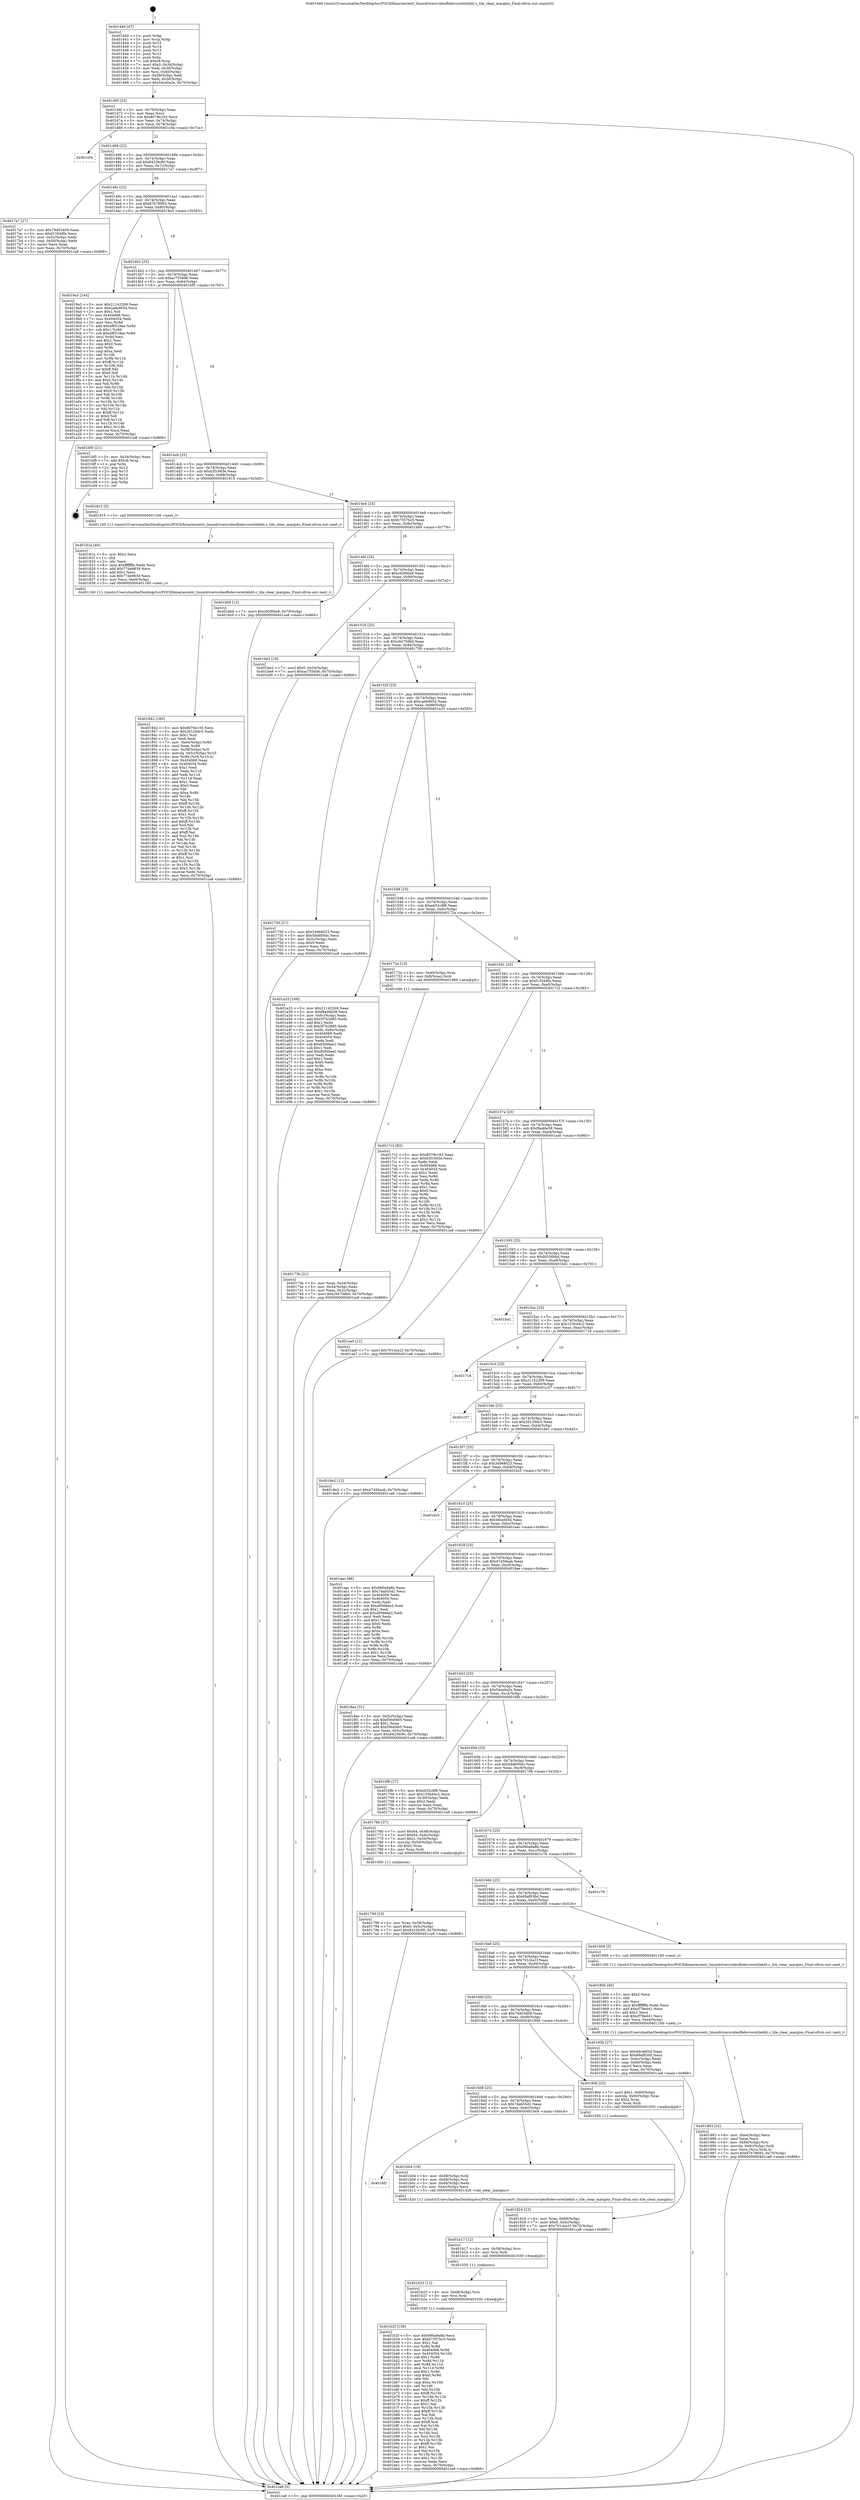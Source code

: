 digraph "0x401440" {
  label = "0x401440 (/mnt/c/Users/mathe/Desktop/tcc/POCII/binaries/extr_linuxdriversvideofbdevcoretileblit.c_tile_clear_margins_Final-ollvm.out::main(0))"
  labelloc = "t"
  node[shape=record]

  Entry [label="",width=0.3,height=0.3,shape=circle,fillcolor=black,style=filled]
  "0x40146f" [label="{
     0x40146f [23]\l
     | [instrs]\l
     &nbsp;&nbsp;0x40146f \<+3\>: mov -0x70(%rbp),%eax\l
     &nbsp;&nbsp;0x401472 \<+2\>: mov %eax,%ecx\l
     &nbsp;&nbsp;0x401474 \<+6\>: sub $0x8079e193,%ecx\l
     &nbsp;&nbsp;0x40147a \<+3\>: mov %eax,-0x74(%rbp)\l
     &nbsp;&nbsp;0x40147d \<+3\>: mov %ecx,-0x78(%rbp)\l
     &nbsp;&nbsp;0x401480 \<+6\>: je 0000000000401c0a \<main+0x7ca\>\l
  }"]
  "0x401c0a" [label="{
     0x401c0a\l
  }", style=dashed]
  "0x401486" [label="{
     0x401486 [22]\l
     | [instrs]\l
     &nbsp;&nbsp;0x401486 \<+5\>: jmp 000000000040148b \<main+0x4b\>\l
     &nbsp;&nbsp;0x40148b \<+3\>: mov -0x74(%rbp),%eax\l
     &nbsp;&nbsp;0x40148e \<+5\>: sub $0x8423fc90,%eax\l
     &nbsp;&nbsp;0x401493 \<+3\>: mov %eax,-0x7c(%rbp)\l
     &nbsp;&nbsp;0x401496 \<+6\>: je 00000000004017a7 \<main+0x367\>\l
  }"]
  Exit [label="",width=0.3,height=0.3,shape=circle,fillcolor=black,style=filled,peripheries=2]
  "0x4017a7" [label="{
     0x4017a7 [27]\l
     | [instrs]\l
     &nbsp;&nbsp;0x4017a7 \<+5\>: mov $0x79d03409,%eax\l
     &nbsp;&nbsp;0x4017ac \<+5\>: mov $0xf13549fa,%ecx\l
     &nbsp;&nbsp;0x4017b1 \<+3\>: mov -0x5c(%rbp),%edx\l
     &nbsp;&nbsp;0x4017b4 \<+3\>: cmp -0x50(%rbp),%edx\l
     &nbsp;&nbsp;0x4017b7 \<+3\>: cmovl %ecx,%eax\l
     &nbsp;&nbsp;0x4017ba \<+3\>: mov %eax,-0x70(%rbp)\l
     &nbsp;&nbsp;0x4017bd \<+5\>: jmp 0000000000401ca8 \<main+0x868\>\l
  }"]
  "0x40149c" [label="{
     0x40149c [22]\l
     | [instrs]\l
     &nbsp;&nbsp;0x40149c \<+5\>: jmp 00000000004014a1 \<main+0x61\>\l
     &nbsp;&nbsp;0x4014a1 \<+3\>: mov -0x74(%rbp),%eax\l
     &nbsp;&nbsp;0x4014a4 \<+5\>: sub $0x87b78693,%eax\l
     &nbsp;&nbsp;0x4014a9 \<+3\>: mov %eax,-0x80(%rbp)\l
     &nbsp;&nbsp;0x4014ac \<+6\>: je 00000000004019a3 \<main+0x563\>\l
  }"]
  "0x401b2f" [label="{
     0x401b2f [138]\l
     | [instrs]\l
     &nbsp;&nbsp;0x401b2f \<+5\>: mov $0x690a9a8b,%ecx\l
     &nbsp;&nbsp;0x401b34 \<+5\>: mov $0xb7357bc5,%edx\l
     &nbsp;&nbsp;0x401b39 \<+2\>: mov $0x1,%al\l
     &nbsp;&nbsp;0x401b3b \<+3\>: xor %r8d,%r8d\l
     &nbsp;&nbsp;0x401b3e \<+8\>: mov 0x404068,%r9d\l
     &nbsp;&nbsp;0x401b46 \<+8\>: mov 0x404054,%r10d\l
     &nbsp;&nbsp;0x401b4e \<+4\>: sub $0x1,%r8d\l
     &nbsp;&nbsp;0x401b52 \<+3\>: mov %r9d,%r11d\l
     &nbsp;&nbsp;0x401b55 \<+3\>: add %r8d,%r11d\l
     &nbsp;&nbsp;0x401b58 \<+4\>: imul %r11d,%r9d\l
     &nbsp;&nbsp;0x401b5c \<+4\>: and $0x1,%r9d\l
     &nbsp;&nbsp;0x401b60 \<+4\>: cmp $0x0,%r9d\l
     &nbsp;&nbsp;0x401b64 \<+3\>: sete %bl\l
     &nbsp;&nbsp;0x401b67 \<+4\>: cmp $0xa,%r10d\l
     &nbsp;&nbsp;0x401b6b \<+4\>: setl %r14b\l
     &nbsp;&nbsp;0x401b6f \<+3\>: mov %bl,%r15b\l
     &nbsp;&nbsp;0x401b72 \<+4\>: xor $0xff,%r15b\l
     &nbsp;&nbsp;0x401b76 \<+3\>: mov %r14b,%r12b\l
     &nbsp;&nbsp;0x401b79 \<+4\>: xor $0xff,%r12b\l
     &nbsp;&nbsp;0x401b7d \<+2\>: xor $0x1,%al\l
     &nbsp;&nbsp;0x401b7f \<+3\>: mov %r15b,%r13b\l
     &nbsp;&nbsp;0x401b82 \<+4\>: and $0xff,%r13b\l
     &nbsp;&nbsp;0x401b86 \<+2\>: and %al,%bl\l
     &nbsp;&nbsp;0x401b88 \<+3\>: mov %r12b,%sil\l
     &nbsp;&nbsp;0x401b8b \<+4\>: and $0xff,%sil\l
     &nbsp;&nbsp;0x401b8f \<+3\>: and %al,%r14b\l
     &nbsp;&nbsp;0x401b92 \<+3\>: or %bl,%r13b\l
     &nbsp;&nbsp;0x401b95 \<+3\>: or %r14b,%sil\l
     &nbsp;&nbsp;0x401b98 \<+3\>: xor %sil,%r13b\l
     &nbsp;&nbsp;0x401b9b \<+3\>: or %r12b,%r15b\l
     &nbsp;&nbsp;0x401b9e \<+4\>: xor $0xff,%r15b\l
     &nbsp;&nbsp;0x401ba2 \<+2\>: or $0x1,%al\l
     &nbsp;&nbsp;0x401ba4 \<+3\>: and %al,%r15b\l
     &nbsp;&nbsp;0x401ba7 \<+3\>: or %r15b,%r13b\l
     &nbsp;&nbsp;0x401baa \<+4\>: test $0x1,%r13b\l
     &nbsp;&nbsp;0x401bae \<+3\>: cmovne %edx,%ecx\l
     &nbsp;&nbsp;0x401bb1 \<+3\>: mov %ecx,-0x70(%rbp)\l
     &nbsp;&nbsp;0x401bb4 \<+5\>: jmp 0000000000401ca8 \<main+0x868\>\l
  }"]
  "0x4019a3" [label="{
     0x4019a3 [144]\l
     | [instrs]\l
     &nbsp;&nbsp;0x4019a3 \<+5\>: mov $0x21142269,%eax\l
     &nbsp;&nbsp;0x4019a8 \<+5\>: mov $0xcaeb4654,%ecx\l
     &nbsp;&nbsp;0x4019ad \<+2\>: mov $0x1,%dl\l
     &nbsp;&nbsp;0x4019af \<+7\>: mov 0x404068,%esi\l
     &nbsp;&nbsp;0x4019b6 \<+7\>: mov 0x404054,%edi\l
     &nbsp;&nbsp;0x4019bd \<+3\>: mov %esi,%r8d\l
     &nbsp;&nbsp;0x4019c0 \<+7\>: add $0xef6519ae,%r8d\l
     &nbsp;&nbsp;0x4019c7 \<+4\>: sub $0x1,%r8d\l
     &nbsp;&nbsp;0x4019cb \<+7\>: sub $0xef6519ae,%r8d\l
     &nbsp;&nbsp;0x4019d2 \<+4\>: imul %r8d,%esi\l
     &nbsp;&nbsp;0x4019d6 \<+3\>: and $0x1,%esi\l
     &nbsp;&nbsp;0x4019d9 \<+3\>: cmp $0x0,%esi\l
     &nbsp;&nbsp;0x4019dc \<+4\>: sete %r9b\l
     &nbsp;&nbsp;0x4019e0 \<+3\>: cmp $0xa,%edi\l
     &nbsp;&nbsp;0x4019e3 \<+4\>: setl %r10b\l
     &nbsp;&nbsp;0x4019e7 \<+3\>: mov %r9b,%r11b\l
     &nbsp;&nbsp;0x4019ea \<+4\>: xor $0xff,%r11b\l
     &nbsp;&nbsp;0x4019ee \<+3\>: mov %r10b,%bl\l
     &nbsp;&nbsp;0x4019f1 \<+3\>: xor $0xff,%bl\l
     &nbsp;&nbsp;0x4019f4 \<+3\>: xor $0x0,%dl\l
     &nbsp;&nbsp;0x4019f7 \<+3\>: mov %r11b,%r14b\l
     &nbsp;&nbsp;0x4019fa \<+4\>: and $0x0,%r14b\l
     &nbsp;&nbsp;0x4019fe \<+3\>: and %dl,%r9b\l
     &nbsp;&nbsp;0x401a01 \<+3\>: mov %bl,%r15b\l
     &nbsp;&nbsp;0x401a04 \<+4\>: and $0x0,%r15b\l
     &nbsp;&nbsp;0x401a08 \<+3\>: and %dl,%r10b\l
     &nbsp;&nbsp;0x401a0b \<+3\>: or %r9b,%r14b\l
     &nbsp;&nbsp;0x401a0e \<+3\>: or %r10b,%r15b\l
     &nbsp;&nbsp;0x401a11 \<+3\>: xor %r15b,%r14b\l
     &nbsp;&nbsp;0x401a14 \<+3\>: or %bl,%r11b\l
     &nbsp;&nbsp;0x401a17 \<+4\>: xor $0xff,%r11b\l
     &nbsp;&nbsp;0x401a1b \<+3\>: or $0x0,%dl\l
     &nbsp;&nbsp;0x401a1e \<+3\>: and %dl,%r11b\l
     &nbsp;&nbsp;0x401a21 \<+3\>: or %r11b,%r14b\l
     &nbsp;&nbsp;0x401a24 \<+4\>: test $0x1,%r14b\l
     &nbsp;&nbsp;0x401a28 \<+3\>: cmovne %ecx,%eax\l
     &nbsp;&nbsp;0x401a2b \<+3\>: mov %eax,-0x70(%rbp)\l
     &nbsp;&nbsp;0x401a2e \<+5\>: jmp 0000000000401ca8 \<main+0x868\>\l
  }"]
  "0x4014b2" [label="{
     0x4014b2 [25]\l
     | [instrs]\l
     &nbsp;&nbsp;0x4014b2 \<+5\>: jmp 00000000004014b7 \<main+0x77\>\l
     &nbsp;&nbsp;0x4014b7 \<+3\>: mov -0x74(%rbp),%eax\l
     &nbsp;&nbsp;0x4014ba \<+5\>: sub $0xac7558d6,%eax\l
     &nbsp;&nbsp;0x4014bf \<+6\>: mov %eax,-0x84(%rbp)\l
     &nbsp;&nbsp;0x4014c5 \<+6\>: je 0000000000401bf5 \<main+0x7b5\>\l
  }"]
  "0x401b23" [label="{
     0x401b23 [12]\l
     | [instrs]\l
     &nbsp;&nbsp;0x401b23 \<+4\>: mov -0x68(%rbp),%rsi\l
     &nbsp;&nbsp;0x401b27 \<+3\>: mov %rsi,%rdi\l
     &nbsp;&nbsp;0x401b2a \<+5\>: call 0000000000401030 \<free@plt\>\l
     | [calls]\l
     &nbsp;&nbsp;0x401030 \{1\} (unknown)\l
  }"]
  "0x401bf5" [label="{
     0x401bf5 [21]\l
     | [instrs]\l
     &nbsp;&nbsp;0x401bf5 \<+3\>: mov -0x34(%rbp),%eax\l
     &nbsp;&nbsp;0x401bf8 \<+7\>: add $0xc8,%rsp\l
     &nbsp;&nbsp;0x401bff \<+1\>: pop %rbx\l
     &nbsp;&nbsp;0x401c00 \<+2\>: pop %r12\l
     &nbsp;&nbsp;0x401c02 \<+2\>: pop %r13\l
     &nbsp;&nbsp;0x401c04 \<+2\>: pop %r14\l
     &nbsp;&nbsp;0x401c06 \<+2\>: pop %r15\l
     &nbsp;&nbsp;0x401c08 \<+1\>: pop %rbp\l
     &nbsp;&nbsp;0x401c09 \<+1\>: ret\l
  }"]
  "0x4014cb" [label="{
     0x4014cb [25]\l
     | [instrs]\l
     &nbsp;&nbsp;0x4014cb \<+5\>: jmp 00000000004014d0 \<main+0x90\>\l
     &nbsp;&nbsp;0x4014d0 \<+3\>: mov -0x74(%rbp),%eax\l
     &nbsp;&nbsp;0x4014d3 \<+5\>: sub $0xb3f1663e,%eax\l
     &nbsp;&nbsp;0x4014d8 \<+6\>: mov %eax,-0x88(%rbp)\l
     &nbsp;&nbsp;0x4014de \<+6\>: je 0000000000401815 \<main+0x3d5\>\l
  }"]
  "0x401b17" [label="{
     0x401b17 [12]\l
     | [instrs]\l
     &nbsp;&nbsp;0x401b17 \<+4\>: mov -0x58(%rbp),%rsi\l
     &nbsp;&nbsp;0x401b1b \<+3\>: mov %rsi,%rdi\l
     &nbsp;&nbsp;0x401b1e \<+5\>: call 0000000000401030 \<free@plt\>\l
     | [calls]\l
     &nbsp;&nbsp;0x401030 \{1\} (unknown)\l
  }"]
  "0x401815" [label="{
     0x401815 [5]\l
     | [instrs]\l
     &nbsp;&nbsp;0x401815 \<+5\>: call 0000000000401160 \<next_i\>\l
     | [calls]\l
     &nbsp;&nbsp;0x401160 \{1\} (/mnt/c/Users/mathe/Desktop/tcc/POCII/binaries/extr_linuxdriversvideofbdevcoretileblit.c_tile_clear_margins_Final-ollvm.out::next_i)\l
  }"]
  "0x4014e4" [label="{
     0x4014e4 [25]\l
     | [instrs]\l
     &nbsp;&nbsp;0x4014e4 \<+5\>: jmp 00000000004014e9 \<main+0xa9\>\l
     &nbsp;&nbsp;0x4014e9 \<+3\>: mov -0x74(%rbp),%eax\l
     &nbsp;&nbsp;0x4014ec \<+5\>: sub $0xb7357bc5,%eax\l
     &nbsp;&nbsp;0x4014f1 \<+6\>: mov %eax,-0x8c(%rbp)\l
     &nbsp;&nbsp;0x4014f7 \<+6\>: je 0000000000401bb9 \<main+0x779\>\l
  }"]
  "0x4016f1" [label="{
     0x4016f1\l
  }", style=dashed]
  "0x401bb9" [label="{
     0x401bb9 [12]\l
     | [instrs]\l
     &nbsp;&nbsp;0x401bb9 \<+7\>: movl $0xc92f00a8,-0x70(%rbp)\l
     &nbsp;&nbsp;0x401bc0 \<+5\>: jmp 0000000000401ca8 \<main+0x868\>\l
  }"]
  "0x4014fd" [label="{
     0x4014fd [25]\l
     | [instrs]\l
     &nbsp;&nbsp;0x4014fd \<+5\>: jmp 0000000000401502 \<main+0xc2\>\l
     &nbsp;&nbsp;0x401502 \<+3\>: mov -0x74(%rbp),%eax\l
     &nbsp;&nbsp;0x401505 \<+5\>: sub $0xc92f00a8,%eax\l
     &nbsp;&nbsp;0x40150a \<+6\>: mov %eax,-0x90(%rbp)\l
     &nbsp;&nbsp;0x401510 \<+6\>: je 0000000000401be2 \<main+0x7a2\>\l
  }"]
  "0x401b04" [label="{
     0x401b04 [19]\l
     | [instrs]\l
     &nbsp;&nbsp;0x401b04 \<+4\>: mov -0x58(%rbp),%rdi\l
     &nbsp;&nbsp;0x401b08 \<+4\>: mov -0x68(%rbp),%rsi\l
     &nbsp;&nbsp;0x401b0c \<+3\>: mov -0x48(%rbp),%edx\l
     &nbsp;&nbsp;0x401b0f \<+3\>: mov -0x4c(%rbp),%ecx\l
     &nbsp;&nbsp;0x401b12 \<+5\>: call 0000000000401420 \<tile_clear_margins\>\l
     | [calls]\l
     &nbsp;&nbsp;0x401420 \{1\} (/mnt/c/Users/mathe/Desktop/tcc/POCII/binaries/extr_linuxdriversvideofbdevcoretileblit.c_tile_clear_margins_Final-ollvm.out::tile_clear_margins)\l
  }"]
  "0x401be2" [label="{
     0x401be2 [19]\l
     | [instrs]\l
     &nbsp;&nbsp;0x401be2 \<+7\>: movl $0x0,-0x34(%rbp)\l
     &nbsp;&nbsp;0x401be9 \<+7\>: movl $0xac7558d6,-0x70(%rbp)\l
     &nbsp;&nbsp;0x401bf0 \<+5\>: jmp 0000000000401ca8 \<main+0x868\>\l
  }"]
  "0x401516" [label="{
     0x401516 [25]\l
     | [instrs]\l
     &nbsp;&nbsp;0x401516 \<+5\>: jmp 000000000040151b \<main+0xdb\>\l
     &nbsp;&nbsp;0x40151b \<+3\>: mov -0x74(%rbp),%eax\l
     &nbsp;&nbsp;0x40151e \<+5\>: sub $0xc9470db0,%eax\l
     &nbsp;&nbsp;0x401523 \<+6\>: mov %eax,-0x94(%rbp)\l
     &nbsp;&nbsp;0x401529 \<+6\>: je 0000000000401750 \<main+0x310\>\l
  }"]
  "0x401983" [label="{
     0x401983 [32]\l
     | [instrs]\l
     &nbsp;&nbsp;0x401983 \<+6\>: mov -0xe4(%rbp),%ecx\l
     &nbsp;&nbsp;0x401989 \<+3\>: imul %eax,%ecx\l
     &nbsp;&nbsp;0x40198c \<+4\>: mov -0x68(%rbp),%rsi\l
     &nbsp;&nbsp;0x401990 \<+4\>: movslq -0x6c(%rbp),%rdi\l
     &nbsp;&nbsp;0x401994 \<+3\>: mov %ecx,(%rsi,%rdi,4)\l
     &nbsp;&nbsp;0x401997 \<+7\>: movl $0x87b78693,-0x70(%rbp)\l
     &nbsp;&nbsp;0x40199e \<+5\>: jmp 0000000000401ca8 \<main+0x868\>\l
  }"]
  "0x401750" [label="{
     0x401750 [27]\l
     | [instrs]\l
     &nbsp;&nbsp;0x401750 \<+5\>: mov $0x34968023,%eax\l
     &nbsp;&nbsp;0x401755 \<+5\>: mov $0x5dd600dc,%ecx\l
     &nbsp;&nbsp;0x40175a \<+3\>: mov -0x2c(%rbp),%edx\l
     &nbsp;&nbsp;0x40175d \<+3\>: cmp $0x0,%edx\l
     &nbsp;&nbsp;0x401760 \<+3\>: cmove %ecx,%eax\l
     &nbsp;&nbsp;0x401763 \<+3\>: mov %eax,-0x70(%rbp)\l
     &nbsp;&nbsp;0x401766 \<+5\>: jmp 0000000000401ca8 \<main+0x868\>\l
  }"]
  "0x40152f" [label="{
     0x40152f [25]\l
     | [instrs]\l
     &nbsp;&nbsp;0x40152f \<+5\>: jmp 0000000000401534 \<main+0xf4\>\l
     &nbsp;&nbsp;0x401534 \<+3\>: mov -0x74(%rbp),%eax\l
     &nbsp;&nbsp;0x401537 \<+5\>: sub $0xcaeb4654,%eax\l
     &nbsp;&nbsp;0x40153c \<+6\>: mov %eax,-0x98(%rbp)\l
     &nbsp;&nbsp;0x401542 \<+6\>: je 0000000000401a33 \<main+0x5f3\>\l
  }"]
  "0x40195b" [label="{
     0x40195b [40]\l
     | [instrs]\l
     &nbsp;&nbsp;0x40195b \<+5\>: mov $0x2,%ecx\l
     &nbsp;&nbsp;0x401960 \<+1\>: cltd\l
     &nbsp;&nbsp;0x401961 \<+2\>: idiv %ecx\l
     &nbsp;&nbsp;0x401963 \<+6\>: imul $0xfffffffe,%edx,%ecx\l
     &nbsp;&nbsp;0x401969 \<+6\>: add $0xcf79ed41,%ecx\l
     &nbsp;&nbsp;0x40196f \<+3\>: add $0x1,%ecx\l
     &nbsp;&nbsp;0x401972 \<+6\>: sub $0xcf79ed41,%ecx\l
     &nbsp;&nbsp;0x401978 \<+6\>: mov %ecx,-0xe4(%rbp)\l
     &nbsp;&nbsp;0x40197e \<+5\>: call 0000000000401160 \<next_i\>\l
     | [calls]\l
     &nbsp;&nbsp;0x401160 \{1\} (/mnt/c/Users/mathe/Desktop/tcc/POCII/binaries/extr_linuxdriversvideofbdevcoretileblit.c_tile_clear_margins_Final-ollvm.out::next_i)\l
  }"]
  "0x401a33" [label="{
     0x401a33 [109]\l
     | [instrs]\l
     &nbsp;&nbsp;0x401a33 \<+5\>: mov $0x21142269,%eax\l
     &nbsp;&nbsp;0x401a38 \<+5\>: mov $0xf8a46e58,%ecx\l
     &nbsp;&nbsp;0x401a3d \<+3\>: mov -0x6c(%rbp),%edx\l
     &nbsp;&nbsp;0x401a40 \<+6\>: add $0x5f7b2885,%edx\l
     &nbsp;&nbsp;0x401a46 \<+3\>: add $0x1,%edx\l
     &nbsp;&nbsp;0x401a49 \<+6\>: sub $0x5f7b2885,%edx\l
     &nbsp;&nbsp;0x401a4f \<+3\>: mov %edx,-0x6c(%rbp)\l
     &nbsp;&nbsp;0x401a52 \<+7\>: mov 0x404068,%edx\l
     &nbsp;&nbsp;0x401a59 \<+7\>: mov 0x404054,%esi\l
     &nbsp;&nbsp;0x401a60 \<+2\>: mov %edx,%edi\l
     &nbsp;&nbsp;0x401a62 \<+6\>: sub $0x83f46ee2,%edi\l
     &nbsp;&nbsp;0x401a68 \<+3\>: sub $0x1,%edi\l
     &nbsp;&nbsp;0x401a6b \<+6\>: add $0x83f46ee2,%edi\l
     &nbsp;&nbsp;0x401a71 \<+3\>: imul %edi,%edx\l
     &nbsp;&nbsp;0x401a74 \<+3\>: and $0x1,%edx\l
     &nbsp;&nbsp;0x401a77 \<+3\>: cmp $0x0,%edx\l
     &nbsp;&nbsp;0x401a7a \<+4\>: sete %r8b\l
     &nbsp;&nbsp;0x401a7e \<+3\>: cmp $0xa,%esi\l
     &nbsp;&nbsp;0x401a81 \<+4\>: setl %r9b\l
     &nbsp;&nbsp;0x401a85 \<+3\>: mov %r8b,%r10b\l
     &nbsp;&nbsp;0x401a88 \<+3\>: and %r9b,%r10b\l
     &nbsp;&nbsp;0x401a8b \<+3\>: xor %r9b,%r8b\l
     &nbsp;&nbsp;0x401a8e \<+3\>: or %r8b,%r10b\l
     &nbsp;&nbsp;0x401a91 \<+4\>: test $0x1,%r10b\l
     &nbsp;&nbsp;0x401a95 \<+3\>: cmovne %ecx,%eax\l
     &nbsp;&nbsp;0x401a98 \<+3\>: mov %eax,-0x70(%rbp)\l
     &nbsp;&nbsp;0x401a9b \<+5\>: jmp 0000000000401ca8 \<main+0x868\>\l
  }"]
  "0x401548" [label="{
     0x401548 [25]\l
     | [instrs]\l
     &nbsp;&nbsp;0x401548 \<+5\>: jmp 000000000040154d \<main+0x10d\>\l
     &nbsp;&nbsp;0x40154d \<+3\>: mov -0x74(%rbp),%eax\l
     &nbsp;&nbsp;0x401550 \<+5\>: sub $0xeb52c8f6,%eax\l
     &nbsp;&nbsp;0x401555 \<+6\>: mov %eax,-0x9c(%rbp)\l
     &nbsp;&nbsp;0x40155b \<+6\>: je 000000000040172e \<main+0x2ee\>\l
  }"]
  "0x401924" [label="{
     0x401924 [23]\l
     | [instrs]\l
     &nbsp;&nbsp;0x401924 \<+4\>: mov %rax,-0x68(%rbp)\l
     &nbsp;&nbsp;0x401928 \<+7\>: movl $0x0,-0x6c(%rbp)\l
     &nbsp;&nbsp;0x40192f \<+7\>: movl $0x701cba1f,-0x70(%rbp)\l
     &nbsp;&nbsp;0x401936 \<+5\>: jmp 0000000000401ca8 \<main+0x868\>\l
  }"]
  "0x40172e" [label="{
     0x40172e [13]\l
     | [instrs]\l
     &nbsp;&nbsp;0x40172e \<+4\>: mov -0x40(%rbp),%rax\l
     &nbsp;&nbsp;0x401732 \<+4\>: mov 0x8(%rax),%rdi\l
     &nbsp;&nbsp;0x401736 \<+5\>: call 0000000000401060 \<atoi@plt\>\l
     | [calls]\l
     &nbsp;&nbsp;0x401060 \{1\} (unknown)\l
  }"]
  "0x401561" [label="{
     0x401561 [25]\l
     | [instrs]\l
     &nbsp;&nbsp;0x401561 \<+5\>: jmp 0000000000401566 \<main+0x126\>\l
     &nbsp;&nbsp;0x401566 \<+3\>: mov -0x74(%rbp),%eax\l
     &nbsp;&nbsp;0x401569 \<+5\>: sub $0xf13549fa,%eax\l
     &nbsp;&nbsp;0x40156e \<+6\>: mov %eax,-0xa0(%rbp)\l
     &nbsp;&nbsp;0x401574 \<+6\>: je 00000000004017c2 \<main+0x382\>\l
  }"]
  "0x4016d8" [label="{
     0x4016d8 [25]\l
     | [instrs]\l
     &nbsp;&nbsp;0x4016d8 \<+5\>: jmp 00000000004016dd \<main+0x29d\>\l
     &nbsp;&nbsp;0x4016dd \<+3\>: mov -0x74(%rbp),%eax\l
     &nbsp;&nbsp;0x4016e0 \<+5\>: sub $0x7dab55d1,%eax\l
     &nbsp;&nbsp;0x4016e5 \<+6\>: mov %eax,-0xdc(%rbp)\l
     &nbsp;&nbsp;0x4016eb \<+6\>: je 0000000000401b04 \<main+0x6c4\>\l
  }"]
  "0x4017c2" [label="{
     0x4017c2 [83]\l
     | [instrs]\l
     &nbsp;&nbsp;0x4017c2 \<+5\>: mov $0x8079e193,%eax\l
     &nbsp;&nbsp;0x4017c7 \<+5\>: mov $0xb3f1663e,%ecx\l
     &nbsp;&nbsp;0x4017cc \<+2\>: xor %edx,%edx\l
     &nbsp;&nbsp;0x4017ce \<+7\>: mov 0x404068,%esi\l
     &nbsp;&nbsp;0x4017d5 \<+7\>: mov 0x404054,%edi\l
     &nbsp;&nbsp;0x4017dc \<+3\>: sub $0x1,%edx\l
     &nbsp;&nbsp;0x4017df \<+3\>: mov %esi,%r8d\l
     &nbsp;&nbsp;0x4017e2 \<+3\>: add %edx,%r8d\l
     &nbsp;&nbsp;0x4017e5 \<+4\>: imul %r8d,%esi\l
     &nbsp;&nbsp;0x4017e9 \<+3\>: and $0x1,%esi\l
     &nbsp;&nbsp;0x4017ec \<+3\>: cmp $0x0,%esi\l
     &nbsp;&nbsp;0x4017ef \<+4\>: sete %r9b\l
     &nbsp;&nbsp;0x4017f3 \<+3\>: cmp $0xa,%edi\l
     &nbsp;&nbsp;0x4017f6 \<+4\>: setl %r10b\l
     &nbsp;&nbsp;0x4017fa \<+3\>: mov %r9b,%r11b\l
     &nbsp;&nbsp;0x4017fd \<+3\>: and %r10b,%r11b\l
     &nbsp;&nbsp;0x401800 \<+3\>: xor %r10b,%r9b\l
     &nbsp;&nbsp;0x401803 \<+3\>: or %r9b,%r11b\l
     &nbsp;&nbsp;0x401806 \<+4\>: test $0x1,%r11b\l
     &nbsp;&nbsp;0x40180a \<+3\>: cmovne %ecx,%eax\l
     &nbsp;&nbsp;0x40180d \<+3\>: mov %eax,-0x70(%rbp)\l
     &nbsp;&nbsp;0x401810 \<+5\>: jmp 0000000000401ca8 \<main+0x868\>\l
  }"]
  "0x40157a" [label="{
     0x40157a [25]\l
     | [instrs]\l
     &nbsp;&nbsp;0x40157a \<+5\>: jmp 000000000040157f \<main+0x13f\>\l
     &nbsp;&nbsp;0x40157f \<+3\>: mov -0x74(%rbp),%eax\l
     &nbsp;&nbsp;0x401582 \<+5\>: sub $0xf8a46e58,%eax\l
     &nbsp;&nbsp;0x401587 \<+6\>: mov %eax,-0xa4(%rbp)\l
     &nbsp;&nbsp;0x40158d \<+6\>: je 0000000000401aa0 \<main+0x660\>\l
  }"]
  "0x40190d" [label="{
     0x40190d [23]\l
     | [instrs]\l
     &nbsp;&nbsp;0x40190d \<+7\>: movl $0x1,-0x60(%rbp)\l
     &nbsp;&nbsp;0x401914 \<+4\>: movslq -0x60(%rbp),%rax\l
     &nbsp;&nbsp;0x401918 \<+4\>: shl $0x2,%rax\l
     &nbsp;&nbsp;0x40191c \<+3\>: mov %rax,%rdi\l
     &nbsp;&nbsp;0x40191f \<+5\>: call 0000000000401050 \<malloc@plt\>\l
     | [calls]\l
     &nbsp;&nbsp;0x401050 \{1\} (unknown)\l
  }"]
  "0x401aa0" [label="{
     0x401aa0 [12]\l
     | [instrs]\l
     &nbsp;&nbsp;0x401aa0 \<+7\>: movl $0x701cba1f,-0x70(%rbp)\l
     &nbsp;&nbsp;0x401aa7 \<+5\>: jmp 0000000000401ca8 \<main+0x868\>\l
  }"]
  "0x401593" [label="{
     0x401593 [25]\l
     | [instrs]\l
     &nbsp;&nbsp;0x401593 \<+5\>: jmp 0000000000401598 \<main+0x158\>\l
     &nbsp;&nbsp;0x401598 \<+3\>: mov -0x74(%rbp),%eax\l
     &nbsp;&nbsp;0x40159b \<+5\>: sub $0xfd356bbd,%eax\l
     &nbsp;&nbsp;0x4015a0 \<+6\>: mov %eax,-0xa8(%rbp)\l
     &nbsp;&nbsp;0x4015a6 \<+6\>: je 0000000000401bd1 \<main+0x791\>\l
  }"]
  "0x4016bf" [label="{
     0x4016bf [25]\l
     | [instrs]\l
     &nbsp;&nbsp;0x4016bf \<+5\>: jmp 00000000004016c4 \<main+0x284\>\l
     &nbsp;&nbsp;0x4016c4 \<+3\>: mov -0x74(%rbp),%eax\l
     &nbsp;&nbsp;0x4016c7 \<+5\>: sub $0x79d03409,%eax\l
     &nbsp;&nbsp;0x4016cc \<+6\>: mov %eax,-0xd8(%rbp)\l
     &nbsp;&nbsp;0x4016d2 \<+6\>: je 000000000040190d \<main+0x4cd\>\l
  }"]
  "0x401bd1" [label="{
     0x401bd1\l
  }", style=dashed]
  "0x4015ac" [label="{
     0x4015ac [25]\l
     | [instrs]\l
     &nbsp;&nbsp;0x4015ac \<+5\>: jmp 00000000004015b1 \<main+0x171\>\l
     &nbsp;&nbsp;0x4015b1 \<+3\>: mov -0x74(%rbp),%eax\l
     &nbsp;&nbsp;0x4015b4 \<+5\>: sub $0x153b44c2,%eax\l
     &nbsp;&nbsp;0x4015b9 \<+6\>: mov %eax,-0xac(%rbp)\l
     &nbsp;&nbsp;0x4015bf \<+6\>: je 0000000000401716 \<main+0x2d6\>\l
  }"]
  "0x40193b" [label="{
     0x40193b [27]\l
     | [instrs]\l
     &nbsp;&nbsp;0x40193b \<+5\>: mov $0x46cebf3d,%eax\l
     &nbsp;&nbsp;0x401940 \<+5\>: mov $0x69af836d,%ecx\l
     &nbsp;&nbsp;0x401945 \<+3\>: mov -0x6c(%rbp),%edx\l
     &nbsp;&nbsp;0x401948 \<+3\>: cmp -0x60(%rbp),%edx\l
     &nbsp;&nbsp;0x40194b \<+3\>: cmovl %ecx,%eax\l
     &nbsp;&nbsp;0x40194e \<+3\>: mov %eax,-0x70(%rbp)\l
     &nbsp;&nbsp;0x401951 \<+5\>: jmp 0000000000401ca8 \<main+0x868\>\l
  }"]
  "0x401716" [label="{
     0x401716\l
  }", style=dashed]
  "0x4015c5" [label="{
     0x4015c5 [25]\l
     | [instrs]\l
     &nbsp;&nbsp;0x4015c5 \<+5\>: jmp 00000000004015ca \<main+0x18a\>\l
     &nbsp;&nbsp;0x4015ca \<+3\>: mov -0x74(%rbp),%eax\l
     &nbsp;&nbsp;0x4015cd \<+5\>: sub $0x21142269,%eax\l
     &nbsp;&nbsp;0x4015d2 \<+6\>: mov %eax,-0xb0(%rbp)\l
     &nbsp;&nbsp;0x4015d8 \<+6\>: je 0000000000401c57 \<main+0x817\>\l
  }"]
  "0x4016a6" [label="{
     0x4016a6 [25]\l
     | [instrs]\l
     &nbsp;&nbsp;0x4016a6 \<+5\>: jmp 00000000004016ab \<main+0x26b\>\l
     &nbsp;&nbsp;0x4016ab \<+3\>: mov -0x74(%rbp),%eax\l
     &nbsp;&nbsp;0x4016ae \<+5\>: sub $0x701cba1f,%eax\l
     &nbsp;&nbsp;0x4016b3 \<+6\>: mov %eax,-0xd4(%rbp)\l
     &nbsp;&nbsp;0x4016b9 \<+6\>: je 000000000040193b \<main+0x4fb\>\l
  }"]
  "0x401c57" [label="{
     0x401c57\l
  }", style=dashed]
  "0x4015de" [label="{
     0x4015de [25]\l
     | [instrs]\l
     &nbsp;&nbsp;0x4015de \<+5\>: jmp 00000000004015e3 \<main+0x1a3\>\l
     &nbsp;&nbsp;0x4015e3 \<+3\>: mov -0x74(%rbp),%eax\l
     &nbsp;&nbsp;0x4015e6 \<+5\>: sub $0x26120dc5,%eax\l
     &nbsp;&nbsp;0x4015eb \<+6\>: mov %eax,-0xb4(%rbp)\l
     &nbsp;&nbsp;0x4015f1 \<+6\>: je 00000000004018e2 \<main+0x4a2\>\l
  }"]
  "0x401956" [label="{
     0x401956 [5]\l
     | [instrs]\l
     &nbsp;&nbsp;0x401956 \<+5\>: call 0000000000401160 \<next_i\>\l
     | [calls]\l
     &nbsp;&nbsp;0x401160 \{1\} (/mnt/c/Users/mathe/Desktop/tcc/POCII/binaries/extr_linuxdriversvideofbdevcoretileblit.c_tile_clear_margins_Final-ollvm.out::next_i)\l
  }"]
  "0x4018e2" [label="{
     0x4018e2 [12]\l
     | [instrs]\l
     &nbsp;&nbsp;0x4018e2 \<+7\>: movl $0x47456aab,-0x70(%rbp)\l
     &nbsp;&nbsp;0x4018e9 \<+5\>: jmp 0000000000401ca8 \<main+0x868\>\l
  }"]
  "0x4015f7" [label="{
     0x4015f7 [25]\l
     | [instrs]\l
     &nbsp;&nbsp;0x4015f7 \<+5\>: jmp 00000000004015fc \<main+0x1bc\>\l
     &nbsp;&nbsp;0x4015fc \<+3\>: mov -0x74(%rbp),%eax\l
     &nbsp;&nbsp;0x4015ff \<+5\>: sub $0x34968023,%eax\l
     &nbsp;&nbsp;0x401604 \<+6\>: mov %eax,-0xb8(%rbp)\l
     &nbsp;&nbsp;0x40160a \<+6\>: je 0000000000401bc5 \<main+0x785\>\l
  }"]
  "0x40168d" [label="{
     0x40168d [25]\l
     | [instrs]\l
     &nbsp;&nbsp;0x40168d \<+5\>: jmp 0000000000401692 \<main+0x252\>\l
     &nbsp;&nbsp;0x401692 \<+3\>: mov -0x74(%rbp),%eax\l
     &nbsp;&nbsp;0x401695 \<+5\>: sub $0x69af836d,%eax\l
     &nbsp;&nbsp;0x40169a \<+6\>: mov %eax,-0xd0(%rbp)\l
     &nbsp;&nbsp;0x4016a0 \<+6\>: je 0000000000401956 \<main+0x516\>\l
  }"]
  "0x401bc5" [label="{
     0x401bc5\l
  }", style=dashed]
  "0x401610" [label="{
     0x401610 [25]\l
     | [instrs]\l
     &nbsp;&nbsp;0x401610 \<+5\>: jmp 0000000000401615 \<main+0x1d5\>\l
     &nbsp;&nbsp;0x401615 \<+3\>: mov -0x74(%rbp),%eax\l
     &nbsp;&nbsp;0x401618 \<+5\>: sub $0x46cebf3d,%eax\l
     &nbsp;&nbsp;0x40161d \<+6\>: mov %eax,-0xbc(%rbp)\l
     &nbsp;&nbsp;0x401623 \<+6\>: je 0000000000401aac \<main+0x66c\>\l
  }"]
  "0x401c76" [label="{
     0x401c76\l
  }", style=dashed]
  "0x401aac" [label="{
     0x401aac [88]\l
     | [instrs]\l
     &nbsp;&nbsp;0x401aac \<+5\>: mov $0x690a9a8b,%eax\l
     &nbsp;&nbsp;0x401ab1 \<+5\>: mov $0x7dab55d1,%ecx\l
     &nbsp;&nbsp;0x401ab6 \<+7\>: mov 0x404068,%edx\l
     &nbsp;&nbsp;0x401abd \<+7\>: mov 0x404054,%esi\l
     &nbsp;&nbsp;0x401ac4 \<+2\>: mov %edx,%edi\l
     &nbsp;&nbsp;0x401ac6 \<+6\>: sub $0xa9568ee2,%edi\l
     &nbsp;&nbsp;0x401acc \<+3\>: sub $0x1,%edi\l
     &nbsp;&nbsp;0x401acf \<+6\>: add $0xa9568ee2,%edi\l
     &nbsp;&nbsp;0x401ad5 \<+3\>: imul %edi,%edx\l
     &nbsp;&nbsp;0x401ad8 \<+3\>: and $0x1,%edx\l
     &nbsp;&nbsp;0x401adb \<+3\>: cmp $0x0,%edx\l
     &nbsp;&nbsp;0x401ade \<+4\>: sete %r8b\l
     &nbsp;&nbsp;0x401ae2 \<+3\>: cmp $0xa,%esi\l
     &nbsp;&nbsp;0x401ae5 \<+4\>: setl %r9b\l
     &nbsp;&nbsp;0x401ae9 \<+3\>: mov %r8b,%r10b\l
     &nbsp;&nbsp;0x401aec \<+3\>: and %r9b,%r10b\l
     &nbsp;&nbsp;0x401aef \<+3\>: xor %r9b,%r8b\l
     &nbsp;&nbsp;0x401af2 \<+3\>: or %r8b,%r10b\l
     &nbsp;&nbsp;0x401af5 \<+4\>: test $0x1,%r10b\l
     &nbsp;&nbsp;0x401af9 \<+3\>: cmovne %ecx,%eax\l
     &nbsp;&nbsp;0x401afc \<+3\>: mov %eax,-0x70(%rbp)\l
     &nbsp;&nbsp;0x401aff \<+5\>: jmp 0000000000401ca8 \<main+0x868\>\l
  }"]
  "0x401629" [label="{
     0x401629 [25]\l
     | [instrs]\l
     &nbsp;&nbsp;0x401629 \<+5\>: jmp 000000000040162e \<main+0x1ee\>\l
     &nbsp;&nbsp;0x40162e \<+3\>: mov -0x74(%rbp),%eax\l
     &nbsp;&nbsp;0x401631 \<+5\>: sub $0x47456aab,%eax\l
     &nbsp;&nbsp;0x401636 \<+6\>: mov %eax,-0xc0(%rbp)\l
     &nbsp;&nbsp;0x40163c \<+6\>: je 00000000004018ee \<main+0x4ae\>\l
  }"]
  "0x401842" [label="{
     0x401842 [160]\l
     | [instrs]\l
     &nbsp;&nbsp;0x401842 \<+5\>: mov $0x8079e193,%ecx\l
     &nbsp;&nbsp;0x401847 \<+5\>: mov $0x26120dc5,%edx\l
     &nbsp;&nbsp;0x40184c \<+3\>: mov $0x1,%sil\l
     &nbsp;&nbsp;0x40184f \<+2\>: xor %edi,%edi\l
     &nbsp;&nbsp;0x401851 \<+7\>: mov -0xe0(%rbp),%r8d\l
     &nbsp;&nbsp;0x401858 \<+4\>: imul %eax,%r8d\l
     &nbsp;&nbsp;0x40185c \<+4\>: mov -0x58(%rbp),%r9\l
     &nbsp;&nbsp;0x401860 \<+4\>: movslq -0x5c(%rbp),%r10\l
     &nbsp;&nbsp;0x401864 \<+4\>: mov %r8d,(%r9,%r10,4)\l
     &nbsp;&nbsp;0x401868 \<+7\>: mov 0x404068,%eax\l
     &nbsp;&nbsp;0x40186f \<+8\>: mov 0x404054,%r8d\l
     &nbsp;&nbsp;0x401877 \<+3\>: sub $0x1,%edi\l
     &nbsp;&nbsp;0x40187a \<+3\>: mov %eax,%r11d\l
     &nbsp;&nbsp;0x40187d \<+3\>: add %edi,%r11d\l
     &nbsp;&nbsp;0x401880 \<+4\>: imul %r11d,%eax\l
     &nbsp;&nbsp;0x401884 \<+3\>: and $0x1,%eax\l
     &nbsp;&nbsp;0x401887 \<+3\>: cmp $0x0,%eax\l
     &nbsp;&nbsp;0x40188a \<+3\>: sete %bl\l
     &nbsp;&nbsp;0x40188d \<+4\>: cmp $0xa,%r8d\l
     &nbsp;&nbsp;0x401891 \<+4\>: setl %r14b\l
     &nbsp;&nbsp;0x401895 \<+3\>: mov %bl,%r15b\l
     &nbsp;&nbsp;0x401898 \<+4\>: xor $0xff,%r15b\l
     &nbsp;&nbsp;0x40189c \<+3\>: mov %r14b,%r12b\l
     &nbsp;&nbsp;0x40189f \<+4\>: xor $0xff,%r12b\l
     &nbsp;&nbsp;0x4018a3 \<+4\>: xor $0x1,%sil\l
     &nbsp;&nbsp;0x4018a7 \<+3\>: mov %r15b,%r13b\l
     &nbsp;&nbsp;0x4018aa \<+4\>: and $0xff,%r13b\l
     &nbsp;&nbsp;0x4018ae \<+3\>: and %sil,%bl\l
     &nbsp;&nbsp;0x4018b1 \<+3\>: mov %r12b,%al\l
     &nbsp;&nbsp;0x4018b4 \<+2\>: and $0xff,%al\l
     &nbsp;&nbsp;0x4018b6 \<+3\>: and %sil,%r14b\l
     &nbsp;&nbsp;0x4018b9 \<+3\>: or %bl,%r13b\l
     &nbsp;&nbsp;0x4018bc \<+3\>: or %r14b,%al\l
     &nbsp;&nbsp;0x4018bf \<+3\>: xor %al,%r13b\l
     &nbsp;&nbsp;0x4018c2 \<+3\>: or %r12b,%r15b\l
     &nbsp;&nbsp;0x4018c5 \<+4\>: xor $0xff,%r15b\l
     &nbsp;&nbsp;0x4018c9 \<+4\>: or $0x1,%sil\l
     &nbsp;&nbsp;0x4018cd \<+3\>: and %sil,%r15b\l
     &nbsp;&nbsp;0x4018d0 \<+3\>: or %r15b,%r13b\l
     &nbsp;&nbsp;0x4018d3 \<+4\>: test $0x1,%r13b\l
     &nbsp;&nbsp;0x4018d7 \<+3\>: cmovne %edx,%ecx\l
     &nbsp;&nbsp;0x4018da \<+3\>: mov %ecx,-0x70(%rbp)\l
     &nbsp;&nbsp;0x4018dd \<+5\>: jmp 0000000000401ca8 \<main+0x868\>\l
  }"]
  "0x4018ee" [label="{
     0x4018ee [31]\l
     | [instrs]\l
     &nbsp;&nbsp;0x4018ee \<+3\>: mov -0x5c(%rbp),%eax\l
     &nbsp;&nbsp;0x4018f1 \<+5\>: sub $0xf364f465,%eax\l
     &nbsp;&nbsp;0x4018f6 \<+3\>: add $0x1,%eax\l
     &nbsp;&nbsp;0x4018f9 \<+5\>: add $0xf364f465,%eax\l
     &nbsp;&nbsp;0x4018fe \<+3\>: mov %eax,-0x5c(%rbp)\l
     &nbsp;&nbsp;0x401901 \<+7\>: movl $0x8423fc90,-0x70(%rbp)\l
     &nbsp;&nbsp;0x401908 \<+5\>: jmp 0000000000401ca8 \<main+0x868\>\l
  }"]
  "0x401642" [label="{
     0x401642 [25]\l
     | [instrs]\l
     &nbsp;&nbsp;0x401642 \<+5\>: jmp 0000000000401647 \<main+0x207\>\l
     &nbsp;&nbsp;0x401647 \<+3\>: mov -0x74(%rbp),%eax\l
     &nbsp;&nbsp;0x40164a \<+5\>: sub $0x54ce0a2e,%eax\l
     &nbsp;&nbsp;0x40164f \<+6\>: mov %eax,-0xc4(%rbp)\l
     &nbsp;&nbsp;0x401655 \<+6\>: je 00000000004016fb \<main+0x2bb\>\l
  }"]
  "0x40181a" [label="{
     0x40181a [40]\l
     | [instrs]\l
     &nbsp;&nbsp;0x40181a \<+5\>: mov $0x2,%ecx\l
     &nbsp;&nbsp;0x40181f \<+1\>: cltd\l
     &nbsp;&nbsp;0x401820 \<+2\>: idiv %ecx\l
     &nbsp;&nbsp;0x401822 \<+6\>: imul $0xfffffffe,%edx,%ecx\l
     &nbsp;&nbsp;0x401828 \<+6\>: add $0x77de9839,%ecx\l
     &nbsp;&nbsp;0x40182e \<+3\>: add $0x1,%ecx\l
     &nbsp;&nbsp;0x401831 \<+6\>: sub $0x77de9839,%ecx\l
     &nbsp;&nbsp;0x401837 \<+6\>: mov %ecx,-0xe0(%rbp)\l
     &nbsp;&nbsp;0x40183d \<+5\>: call 0000000000401160 \<next_i\>\l
     | [calls]\l
     &nbsp;&nbsp;0x401160 \{1\} (/mnt/c/Users/mathe/Desktop/tcc/POCII/binaries/extr_linuxdriversvideofbdevcoretileblit.c_tile_clear_margins_Final-ollvm.out::next_i)\l
  }"]
  "0x4016fb" [label="{
     0x4016fb [27]\l
     | [instrs]\l
     &nbsp;&nbsp;0x4016fb \<+5\>: mov $0xeb52c8f6,%eax\l
     &nbsp;&nbsp;0x401700 \<+5\>: mov $0x153b44c2,%ecx\l
     &nbsp;&nbsp;0x401705 \<+3\>: mov -0x30(%rbp),%edx\l
     &nbsp;&nbsp;0x401708 \<+3\>: cmp $0x2,%edx\l
     &nbsp;&nbsp;0x40170b \<+3\>: cmovne %ecx,%eax\l
     &nbsp;&nbsp;0x40170e \<+3\>: mov %eax,-0x70(%rbp)\l
     &nbsp;&nbsp;0x401711 \<+5\>: jmp 0000000000401ca8 \<main+0x868\>\l
  }"]
  "0x40165b" [label="{
     0x40165b [25]\l
     | [instrs]\l
     &nbsp;&nbsp;0x40165b \<+5\>: jmp 0000000000401660 \<main+0x220\>\l
     &nbsp;&nbsp;0x401660 \<+3\>: mov -0x74(%rbp),%eax\l
     &nbsp;&nbsp;0x401663 \<+5\>: sub $0x5dd600dc,%eax\l
     &nbsp;&nbsp;0x401668 \<+6\>: mov %eax,-0xc8(%rbp)\l
     &nbsp;&nbsp;0x40166e \<+6\>: je 000000000040176b \<main+0x32b\>\l
  }"]
  "0x401ca8" [label="{
     0x401ca8 [5]\l
     | [instrs]\l
     &nbsp;&nbsp;0x401ca8 \<+5\>: jmp 000000000040146f \<main+0x2f\>\l
  }"]
  "0x401440" [label="{
     0x401440 [47]\l
     | [instrs]\l
     &nbsp;&nbsp;0x401440 \<+1\>: push %rbp\l
     &nbsp;&nbsp;0x401441 \<+3\>: mov %rsp,%rbp\l
     &nbsp;&nbsp;0x401444 \<+2\>: push %r15\l
     &nbsp;&nbsp;0x401446 \<+2\>: push %r14\l
     &nbsp;&nbsp;0x401448 \<+2\>: push %r13\l
     &nbsp;&nbsp;0x40144a \<+2\>: push %r12\l
     &nbsp;&nbsp;0x40144c \<+1\>: push %rbx\l
     &nbsp;&nbsp;0x40144d \<+7\>: sub $0xc8,%rsp\l
     &nbsp;&nbsp;0x401454 \<+7\>: movl $0x0,-0x34(%rbp)\l
     &nbsp;&nbsp;0x40145b \<+3\>: mov %edi,-0x38(%rbp)\l
     &nbsp;&nbsp;0x40145e \<+4\>: mov %rsi,-0x40(%rbp)\l
     &nbsp;&nbsp;0x401462 \<+3\>: mov -0x38(%rbp),%edi\l
     &nbsp;&nbsp;0x401465 \<+3\>: mov %edi,-0x30(%rbp)\l
     &nbsp;&nbsp;0x401468 \<+7\>: movl $0x54ce0a2e,-0x70(%rbp)\l
  }"]
  "0x40173b" [label="{
     0x40173b [21]\l
     | [instrs]\l
     &nbsp;&nbsp;0x40173b \<+3\>: mov %eax,-0x44(%rbp)\l
     &nbsp;&nbsp;0x40173e \<+3\>: mov -0x44(%rbp),%eax\l
     &nbsp;&nbsp;0x401741 \<+3\>: mov %eax,-0x2c(%rbp)\l
     &nbsp;&nbsp;0x401744 \<+7\>: movl $0xc9470db0,-0x70(%rbp)\l
     &nbsp;&nbsp;0x40174b \<+5\>: jmp 0000000000401ca8 \<main+0x868\>\l
  }"]
  "0x401790" [label="{
     0x401790 [23]\l
     | [instrs]\l
     &nbsp;&nbsp;0x401790 \<+4\>: mov %rax,-0x58(%rbp)\l
     &nbsp;&nbsp;0x401794 \<+7\>: movl $0x0,-0x5c(%rbp)\l
     &nbsp;&nbsp;0x40179b \<+7\>: movl $0x8423fc90,-0x70(%rbp)\l
     &nbsp;&nbsp;0x4017a2 \<+5\>: jmp 0000000000401ca8 \<main+0x868\>\l
  }"]
  "0x40176b" [label="{
     0x40176b [37]\l
     | [instrs]\l
     &nbsp;&nbsp;0x40176b \<+7\>: movl $0x64,-0x48(%rbp)\l
     &nbsp;&nbsp;0x401772 \<+7\>: movl $0x64,-0x4c(%rbp)\l
     &nbsp;&nbsp;0x401779 \<+7\>: movl $0x1,-0x50(%rbp)\l
     &nbsp;&nbsp;0x401780 \<+4\>: movslq -0x50(%rbp),%rax\l
     &nbsp;&nbsp;0x401784 \<+4\>: shl $0x2,%rax\l
     &nbsp;&nbsp;0x401788 \<+3\>: mov %rax,%rdi\l
     &nbsp;&nbsp;0x40178b \<+5\>: call 0000000000401050 \<malloc@plt\>\l
     | [calls]\l
     &nbsp;&nbsp;0x401050 \{1\} (unknown)\l
  }"]
  "0x401674" [label="{
     0x401674 [25]\l
     | [instrs]\l
     &nbsp;&nbsp;0x401674 \<+5\>: jmp 0000000000401679 \<main+0x239\>\l
     &nbsp;&nbsp;0x401679 \<+3\>: mov -0x74(%rbp),%eax\l
     &nbsp;&nbsp;0x40167c \<+5\>: sub $0x690a9a8b,%eax\l
     &nbsp;&nbsp;0x401681 \<+6\>: mov %eax,-0xcc(%rbp)\l
     &nbsp;&nbsp;0x401687 \<+6\>: je 0000000000401c76 \<main+0x836\>\l
  }"]
  Entry -> "0x401440" [label=" 1"]
  "0x40146f" -> "0x401c0a" [label=" 0"]
  "0x40146f" -> "0x401486" [label=" 22"]
  "0x401bf5" -> Exit [label=" 1"]
  "0x401486" -> "0x4017a7" [label=" 2"]
  "0x401486" -> "0x40149c" [label=" 20"]
  "0x401be2" -> "0x401ca8" [label=" 1"]
  "0x40149c" -> "0x4019a3" [label=" 1"]
  "0x40149c" -> "0x4014b2" [label=" 19"]
  "0x401bb9" -> "0x401ca8" [label=" 1"]
  "0x4014b2" -> "0x401bf5" [label=" 1"]
  "0x4014b2" -> "0x4014cb" [label=" 18"]
  "0x401b2f" -> "0x401ca8" [label=" 1"]
  "0x4014cb" -> "0x401815" [label=" 1"]
  "0x4014cb" -> "0x4014e4" [label=" 17"]
  "0x401b23" -> "0x401b2f" [label=" 1"]
  "0x4014e4" -> "0x401bb9" [label=" 1"]
  "0x4014e4" -> "0x4014fd" [label=" 16"]
  "0x401b17" -> "0x401b23" [label=" 1"]
  "0x4014fd" -> "0x401be2" [label=" 1"]
  "0x4014fd" -> "0x401516" [label=" 15"]
  "0x401b04" -> "0x401b17" [label=" 1"]
  "0x401516" -> "0x401750" [label=" 1"]
  "0x401516" -> "0x40152f" [label=" 14"]
  "0x4016d8" -> "0x401b04" [label=" 1"]
  "0x40152f" -> "0x401a33" [label=" 1"]
  "0x40152f" -> "0x401548" [label=" 13"]
  "0x4016d8" -> "0x4016f1" [label=" 0"]
  "0x401548" -> "0x40172e" [label=" 1"]
  "0x401548" -> "0x401561" [label=" 12"]
  "0x401aac" -> "0x401ca8" [label=" 1"]
  "0x401561" -> "0x4017c2" [label=" 1"]
  "0x401561" -> "0x40157a" [label=" 11"]
  "0x401aa0" -> "0x401ca8" [label=" 1"]
  "0x40157a" -> "0x401aa0" [label=" 1"]
  "0x40157a" -> "0x401593" [label=" 10"]
  "0x401a33" -> "0x401ca8" [label=" 1"]
  "0x401593" -> "0x401bd1" [label=" 0"]
  "0x401593" -> "0x4015ac" [label=" 10"]
  "0x401983" -> "0x401ca8" [label=" 1"]
  "0x4015ac" -> "0x401716" [label=" 0"]
  "0x4015ac" -> "0x4015c5" [label=" 10"]
  "0x40195b" -> "0x401983" [label=" 1"]
  "0x4015c5" -> "0x401c57" [label=" 0"]
  "0x4015c5" -> "0x4015de" [label=" 10"]
  "0x40193b" -> "0x401ca8" [label=" 2"]
  "0x4015de" -> "0x4018e2" [label=" 1"]
  "0x4015de" -> "0x4015f7" [label=" 9"]
  "0x401924" -> "0x401ca8" [label=" 1"]
  "0x4015f7" -> "0x401bc5" [label=" 0"]
  "0x4015f7" -> "0x401610" [label=" 9"]
  "0x4016bf" -> "0x4016d8" [label=" 1"]
  "0x401610" -> "0x401aac" [label=" 1"]
  "0x401610" -> "0x401629" [label=" 8"]
  "0x4016bf" -> "0x40190d" [label=" 1"]
  "0x401629" -> "0x4018ee" [label=" 1"]
  "0x401629" -> "0x401642" [label=" 7"]
  "0x4016a6" -> "0x4016bf" [label=" 2"]
  "0x401642" -> "0x4016fb" [label=" 1"]
  "0x401642" -> "0x40165b" [label=" 6"]
  "0x4016fb" -> "0x401ca8" [label=" 1"]
  "0x401440" -> "0x40146f" [label=" 1"]
  "0x401ca8" -> "0x40146f" [label=" 21"]
  "0x40172e" -> "0x40173b" [label=" 1"]
  "0x40173b" -> "0x401ca8" [label=" 1"]
  "0x401750" -> "0x401ca8" [label=" 1"]
  "0x4016a6" -> "0x40193b" [label=" 2"]
  "0x40165b" -> "0x40176b" [label=" 1"]
  "0x40165b" -> "0x401674" [label=" 5"]
  "0x40176b" -> "0x401790" [label=" 1"]
  "0x401790" -> "0x401ca8" [label=" 1"]
  "0x4017a7" -> "0x401ca8" [label=" 2"]
  "0x4017c2" -> "0x401ca8" [label=" 1"]
  "0x401815" -> "0x40181a" [label=" 1"]
  "0x40181a" -> "0x401842" [label=" 1"]
  "0x401842" -> "0x401ca8" [label=" 1"]
  "0x4018e2" -> "0x401ca8" [label=" 1"]
  "0x4018ee" -> "0x401ca8" [label=" 1"]
  "0x4019a3" -> "0x401ca8" [label=" 1"]
  "0x401674" -> "0x401c76" [label=" 0"]
  "0x401674" -> "0x40168d" [label=" 5"]
  "0x40190d" -> "0x401924" [label=" 1"]
  "0x40168d" -> "0x401956" [label=" 1"]
  "0x40168d" -> "0x4016a6" [label=" 4"]
  "0x401956" -> "0x40195b" [label=" 1"]
}
